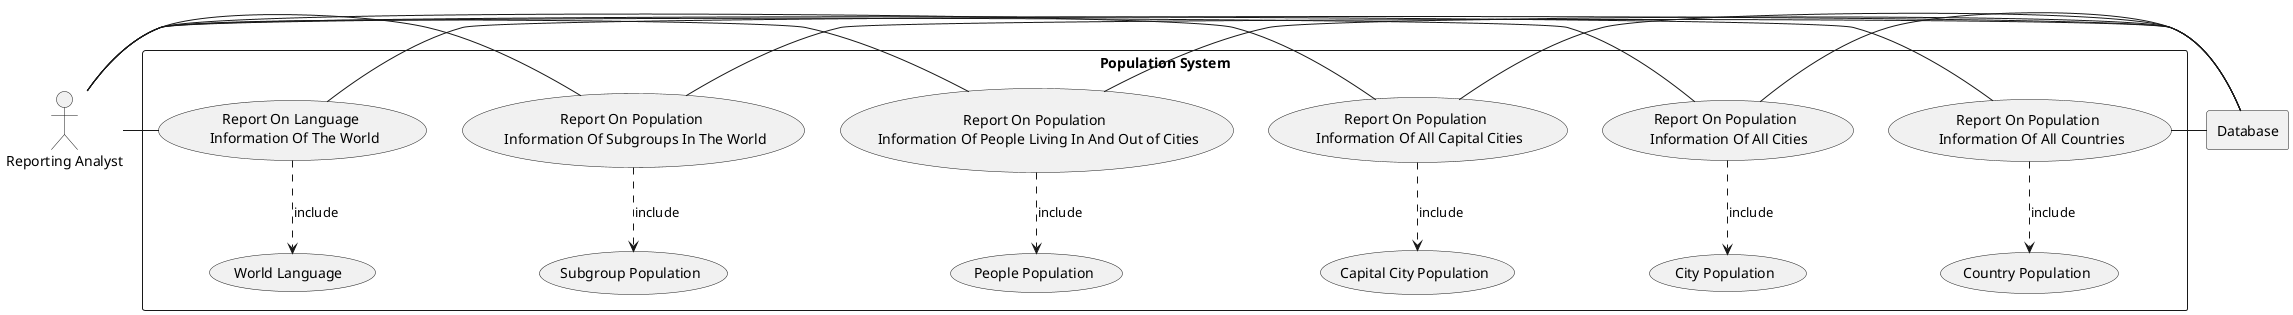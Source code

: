 @enduml

@startuml

actor RA as "Reporting Analyst"


rectangle "Population System" {

    usecase UC1 as "Report On Population \n Information Of All Countries"

    usecase UC2 as "Report On Population \n Information Of All Cities"

    usecase UC3 as "Report On Population \n Information Of All Capital Cities"

    usecase UC4 as "Report On Population \n Information Of People Living In And Out of Cities"

    usecase UC5 as "Report On Population \n Information Of Subgroups In The World"

    usecase UC6 as "Report On Language \n Information Of The World"


    usecase UCa as "Country Population"

    usecase UCb as "City Population"

    usecase UCc as "Capital City Population"

    usecase UCd as "People Population"

    usecase UCe as "Subgroup Population"

    usecase UCf as "World Language "

    RA - UC1
    RA - UC2
    RA - UC3
    RA - UC4
    RA - UC5
    RA - UC6

    UC1 ..> UCa : include
    UC2 ..> UCb : include
    UC3 ..> UCc : include
    UC4 ..> UCd : include
    UC5 ..> UCe : include
    UC6 ..> UCf : include
}



rectangle "Database" {

    UC1 - Database
    UC2 - Database
    UC3 - Database
    UC4 - Database
    UC5 - Database
    UC6 - Database

}
@enduml
